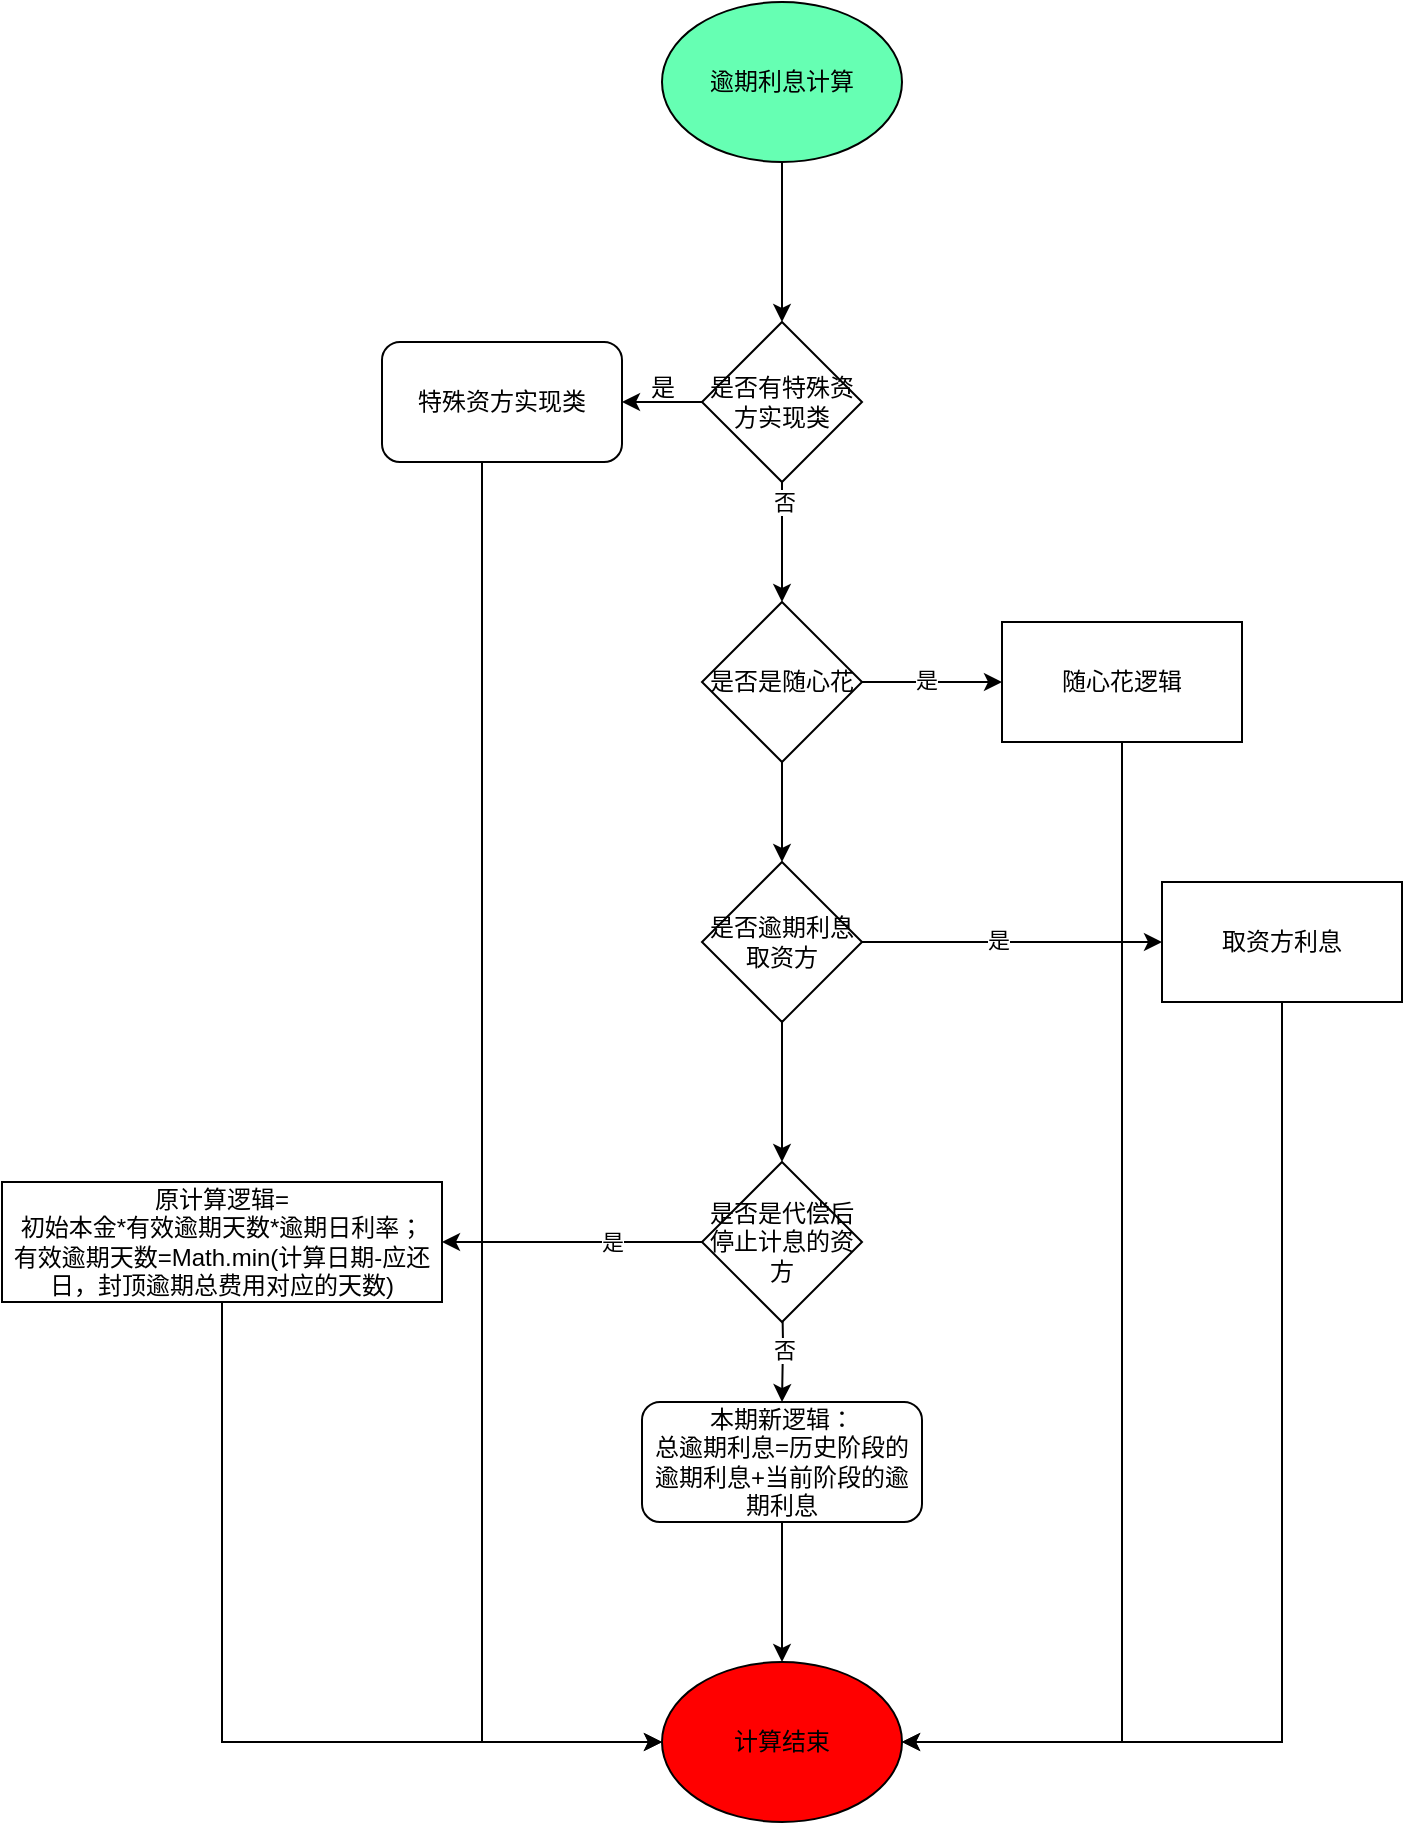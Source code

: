 <mxfile version="24.8.3">
  <diagram name="第 1 页" id="-rcKaKN9AYwUOra4wo7v">
    <mxGraphModel dx="2901" dy="1043" grid="1" gridSize="10" guides="1" tooltips="1" connect="1" arrows="1" fold="1" page="1" pageScale="1" pageWidth="827" pageHeight="1169" math="0" shadow="0">
      <root>
        <mxCell id="0" />
        <mxCell id="1" parent="0" />
        <mxCell id="iip_FYa3BxoyAO8BdrTa-4" value="" style="edgeStyle=orthogonalEdgeStyle;rounded=0;orthogonalLoop=1;jettySize=auto;html=1;" edge="1" parent="1" source="iip_FYa3BxoyAO8BdrTa-5">
          <mxGeometry relative="1" as="geometry">
            <mxPoint x="280" y="230" as="targetPoint" />
          </mxGeometry>
        </mxCell>
        <mxCell id="iip_FYa3BxoyAO8BdrTa-5" value="逾期利息计算" style="ellipse;whiteSpace=wrap;html=1;fillColor=#66FFB3;" vertex="1" parent="1">
          <mxGeometry x="220" y="70" width="120" height="80" as="geometry" />
        </mxCell>
        <mxCell id="iip_FYa3BxoyAO8BdrTa-6" value="" style="edgeStyle=orthogonalEdgeStyle;rounded=0;orthogonalLoop=1;jettySize=auto;html=1;" edge="1" parent="1">
          <mxGeometry relative="1" as="geometry">
            <mxPoint x="280" y="290" as="sourcePoint" />
            <mxPoint x="280" y="370" as="targetPoint" />
          </mxGeometry>
        </mxCell>
        <mxCell id="iip_FYa3BxoyAO8BdrTa-32" value="否" style="edgeLabel;html=1;align=center;verticalAlign=middle;resizable=0;points=[];" vertex="1" connectable="0" parent="iip_FYa3BxoyAO8BdrTa-6">
          <mxGeometry x="-0.25" y="1" relative="1" as="geometry">
            <mxPoint as="offset" />
          </mxGeometry>
        </mxCell>
        <mxCell id="iip_FYa3BxoyAO8BdrTa-10" value="" style="edgeStyle=orthogonalEdgeStyle;rounded=0;orthogonalLoop=1;jettySize=auto;html=1;" edge="1" parent="1">
          <mxGeometry relative="1" as="geometry">
            <mxPoint x="280" y="570" as="sourcePoint" />
            <mxPoint x="280" y="650" as="targetPoint" />
          </mxGeometry>
        </mxCell>
        <mxCell id="iip_FYa3BxoyAO8BdrTa-12" value="" style="edgeStyle=orthogonalEdgeStyle;rounded=0;orthogonalLoop=1;jettySize=auto;html=1;" edge="1" parent="1" target="iip_FYa3BxoyAO8BdrTa-15">
          <mxGeometry relative="1" as="geometry">
            <mxPoint x="280" y="710" as="sourcePoint" />
          </mxGeometry>
        </mxCell>
        <mxCell id="iip_FYa3BxoyAO8BdrTa-58" value="否" style="edgeLabel;html=1;align=center;verticalAlign=middle;resizable=0;points=[];" vertex="1" connectable="0" parent="iip_FYa3BxoyAO8BdrTa-12">
          <mxGeometry x="0.006" y="2" relative="1" as="geometry">
            <mxPoint y="1" as="offset" />
          </mxGeometry>
        </mxCell>
        <mxCell id="iip_FYa3BxoyAO8BdrTa-14" value="" style="edgeStyle=orthogonalEdgeStyle;rounded=0;orthogonalLoop=1;jettySize=auto;html=1;" edge="1" parent="1" source="iip_FYa3BxoyAO8BdrTa-15" target="iip_FYa3BxoyAO8BdrTa-16">
          <mxGeometry relative="1" as="geometry" />
        </mxCell>
        <mxCell id="iip_FYa3BxoyAO8BdrTa-15" value="本期新逻辑：&lt;br&gt;&lt;div&gt;&lt;span style=&quot;background-color: initial;&quot;&gt;总&lt;/span&gt;&lt;span style=&quot;background-color: initial;&quot;&gt;逾期利息=历史阶段的逾期利息+当前阶段的逾期利息&lt;/span&gt;&lt;/div&gt;" style="rounded=1;whiteSpace=wrap;html=1;" vertex="1" parent="1">
          <mxGeometry x="210" y="770" width="140" height="60" as="geometry" />
        </mxCell>
        <mxCell id="iip_FYa3BxoyAO8BdrTa-16" value="计算结束" style="ellipse;whiteSpace=wrap;html=1;fillColor=#FF0000;" vertex="1" parent="1">
          <mxGeometry x="220" y="900" width="120" height="80" as="geometry" />
        </mxCell>
        <mxCell id="iip_FYa3BxoyAO8BdrTa-35" value="" style="edgeStyle=orthogonalEdgeStyle;rounded=0;orthogonalLoop=1;jettySize=auto;html=1;" edge="1" parent="1" source="iip_FYa3BxoyAO8BdrTa-33" target="iip_FYa3BxoyAO8BdrTa-34">
          <mxGeometry relative="1" as="geometry" />
        </mxCell>
        <mxCell id="iip_FYa3BxoyAO8BdrTa-33" value="是否有特殊资方实现类" style="rhombus;whiteSpace=wrap;html=1;" vertex="1" parent="1">
          <mxGeometry x="240" y="230" width="80" height="80" as="geometry" />
        </mxCell>
        <mxCell id="iip_FYa3BxoyAO8BdrTa-37" style="edgeStyle=orthogonalEdgeStyle;rounded=0;orthogonalLoop=1;jettySize=auto;html=1;entryX=0;entryY=0.5;entryDx=0;entryDy=0;" edge="1" parent="1" source="iip_FYa3BxoyAO8BdrTa-34" target="iip_FYa3BxoyAO8BdrTa-16">
          <mxGeometry relative="1" as="geometry">
            <mxPoint x="140" y="940" as="targetPoint" />
            <Array as="points">
              <mxPoint x="130" y="940" />
            </Array>
          </mxGeometry>
        </mxCell>
        <mxCell id="iip_FYa3BxoyAO8BdrTa-34" value="特殊资方实现类" style="rounded=1;whiteSpace=wrap;html=1;" vertex="1" parent="1">
          <mxGeometry x="80" y="240" width="120" height="60" as="geometry" />
        </mxCell>
        <mxCell id="iip_FYa3BxoyAO8BdrTa-36" value="是" style="text;html=1;align=center;verticalAlign=middle;resizable=0;points=[];autosize=1;strokeColor=none;fillColor=none;" vertex="1" parent="1">
          <mxGeometry x="200" y="248" width="40" height="30" as="geometry" />
        </mxCell>
        <mxCell id="iip_FYa3BxoyAO8BdrTa-39" value="" style="edgeStyle=orthogonalEdgeStyle;rounded=0;orthogonalLoop=1;jettySize=auto;html=1;" edge="1" parent="1" target="iip_FYa3BxoyAO8BdrTa-38">
          <mxGeometry relative="1" as="geometry">
            <mxPoint x="280" y="430" as="sourcePoint" />
            <mxPoint x="280" y="510" as="targetPoint" />
          </mxGeometry>
        </mxCell>
        <mxCell id="iip_FYa3BxoyAO8BdrTa-42" value="" style="edgeStyle=orthogonalEdgeStyle;rounded=0;orthogonalLoop=1;jettySize=auto;html=1;" edge="1" parent="1" source="iip_FYa3BxoyAO8BdrTa-38" target="iip_FYa3BxoyAO8BdrTa-41">
          <mxGeometry relative="1" as="geometry" />
        </mxCell>
        <mxCell id="iip_FYa3BxoyAO8BdrTa-43" value="是" style="edgeLabel;html=1;align=center;verticalAlign=middle;resizable=0;points=[];" vertex="1" connectable="0" parent="iip_FYa3BxoyAO8BdrTa-42">
          <mxGeometry x="-0.1" y="1" relative="1" as="geometry">
            <mxPoint as="offset" />
          </mxGeometry>
        </mxCell>
        <mxCell id="iip_FYa3BxoyAO8BdrTa-51" value="" style="edgeStyle=orthogonalEdgeStyle;rounded=0;orthogonalLoop=1;jettySize=auto;html=1;" edge="1" parent="1" source="iip_FYa3BxoyAO8BdrTa-38" target="iip_FYa3BxoyAO8BdrTa-49">
          <mxGeometry relative="1" as="geometry" />
        </mxCell>
        <mxCell id="iip_FYa3BxoyAO8BdrTa-38" value="是否是随心花" style="rhombus;whiteSpace=wrap;html=1;" vertex="1" parent="1">
          <mxGeometry x="240" y="370" width="80" height="80" as="geometry" />
        </mxCell>
        <mxCell id="iip_FYa3BxoyAO8BdrTa-44" style="edgeStyle=orthogonalEdgeStyle;rounded=0;orthogonalLoop=1;jettySize=auto;html=1;entryX=1;entryY=0.5;entryDx=0;entryDy=0;" edge="1" parent="1" source="iip_FYa3BxoyAO8BdrTa-41" target="iip_FYa3BxoyAO8BdrTa-16">
          <mxGeometry relative="1" as="geometry">
            <Array as="points">
              <mxPoint x="450" y="940" />
            </Array>
          </mxGeometry>
        </mxCell>
        <mxCell id="iip_FYa3BxoyAO8BdrTa-41" value="随心花逻辑" style="whiteSpace=wrap;html=1;" vertex="1" parent="1">
          <mxGeometry x="390" y="380" width="120" height="60" as="geometry" />
        </mxCell>
        <mxCell id="iip_FYa3BxoyAO8BdrTa-46" value="" style="edgeStyle=orthogonalEdgeStyle;rounded=0;orthogonalLoop=1;jettySize=auto;html=1;" edge="1" parent="1" target="iip_FYa3BxoyAO8BdrTa-49">
          <mxGeometry relative="1" as="geometry">
            <mxPoint x="280" y="560" as="sourcePoint" />
            <mxPoint x="280" y="640" as="targetPoint" />
          </mxGeometry>
        </mxCell>
        <mxCell id="iip_FYa3BxoyAO8BdrTa-47" value="" style="edgeStyle=orthogonalEdgeStyle;rounded=0;orthogonalLoop=1;jettySize=auto;html=1;" edge="1" parent="1" source="iip_FYa3BxoyAO8BdrTa-49" target="iip_FYa3BxoyAO8BdrTa-50">
          <mxGeometry relative="1" as="geometry" />
        </mxCell>
        <mxCell id="iip_FYa3BxoyAO8BdrTa-48" value="是" style="edgeLabel;html=1;align=center;verticalAlign=middle;resizable=0;points=[];" vertex="1" connectable="0" parent="iip_FYa3BxoyAO8BdrTa-47">
          <mxGeometry x="-0.1" y="1" relative="1" as="geometry">
            <mxPoint as="offset" />
          </mxGeometry>
        </mxCell>
        <mxCell id="iip_FYa3BxoyAO8BdrTa-49" value="是否逾期利息取资方" style="rhombus;whiteSpace=wrap;html=1;" vertex="1" parent="1">
          <mxGeometry x="240" y="500" width="80" height="80" as="geometry" />
        </mxCell>
        <mxCell id="iip_FYa3BxoyAO8BdrTa-52" style="edgeStyle=orthogonalEdgeStyle;rounded=0;orthogonalLoop=1;jettySize=auto;html=1;exitX=0.5;exitY=1;exitDx=0;exitDy=0;entryX=1;entryY=0.5;entryDx=0;entryDy=0;" edge="1" parent="1" source="iip_FYa3BxoyAO8BdrTa-50" target="iip_FYa3BxoyAO8BdrTa-16">
          <mxGeometry relative="1" as="geometry">
            <mxPoint x="450" y="730" as="targetPoint" />
            <Array as="points">
              <mxPoint x="530" y="940" />
            </Array>
          </mxGeometry>
        </mxCell>
        <mxCell id="iip_FYa3BxoyAO8BdrTa-50" value="取资方利息" style="whiteSpace=wrap;html=1;" vertex="1" parent="1">
          <mxGeometry x="470" y="510" width="120" height="60" as="geometry" />
        </mxCell>
        <mxCell id="iip_FYa3BxoyAO8BdrTa-55" value="" style="edgeStyle=orthogonalEdgeStyle;rounded=0;orthogonalLoop=1;jettySize=auto;html=1;" edge="1" parent="1" source="iip_FYa3BxoyAO8BdrTa-53" target="iip_FYa3BxoyAO8BdrTa-54">
          <mxGeometry relative="1" as="geometry" />
        </mxCell>
        <mxCell id="iip_FYa3BxoyAO8BdrTa-56" value="是" style="edgeLabel;html=1;align=center;verticalAlign=middle;resizable=0;points=[];" vertex="1" connectable="0" parent="iip_FYa3BxoyAO8BdrTa-55">
          <mxGeometry x="-0.3" relative="1" as="geometry">
            <mxPoint as="offset" />
          </mxGeometry>
        </mxCell>
        <mxCell id="iip_FYa3BxoyAO8BdrTa-53" value="是否是代偿后停止计息的资方" style="rhombus;whiteSpace=wrap;html=1;" vertex="1" parent="1">
          <mxGeometry x="240" y="650" width="80" height="80" as="geometry" />
        </mxCell>
        <mxCell id="iip_FYa3BxoyAO8BdrTa-57" style="edgeStyle=orthogonalEdgeStyle;rounded=0;orthogonalLoop=1;jettySize=auto;html=1;entryX=0;entryY=0.5;entryDx=0;entryDy=0;" edge="1" parent="1" source="iip_FYa3BxoyAO8BdrTa-54" target="iip_FYa3BxoyAO8BdrTa-16">
          <mxGeometry relative="1" as="geometry">
            <Array as="points">
              <mxPoint y="940" />
            </Array>
          </mxGeometry>
        </mxCell>
        <mxCell id="iip_FYa3BxoyAO8BdrTa-54" value="原计算逻辑=&lt;div&gt;初始本金*有效逾期天数*逾期日利率；&lt;/div&gt;&lt;div&gt;有效逾期天数=Math.min(计算日期-应还日，封顶逾期总费用对应的天数)&lt;/div&gt;" style="whiteSpace=wrap;html=1;" vertex="1" parent="1">
          <mxGeometry x="-110" y="660" width="220" height="60" as="geometry" />
        </mxCell>
      </root>
    </mxGraphModel>
  </diagram>
</mxfile>
